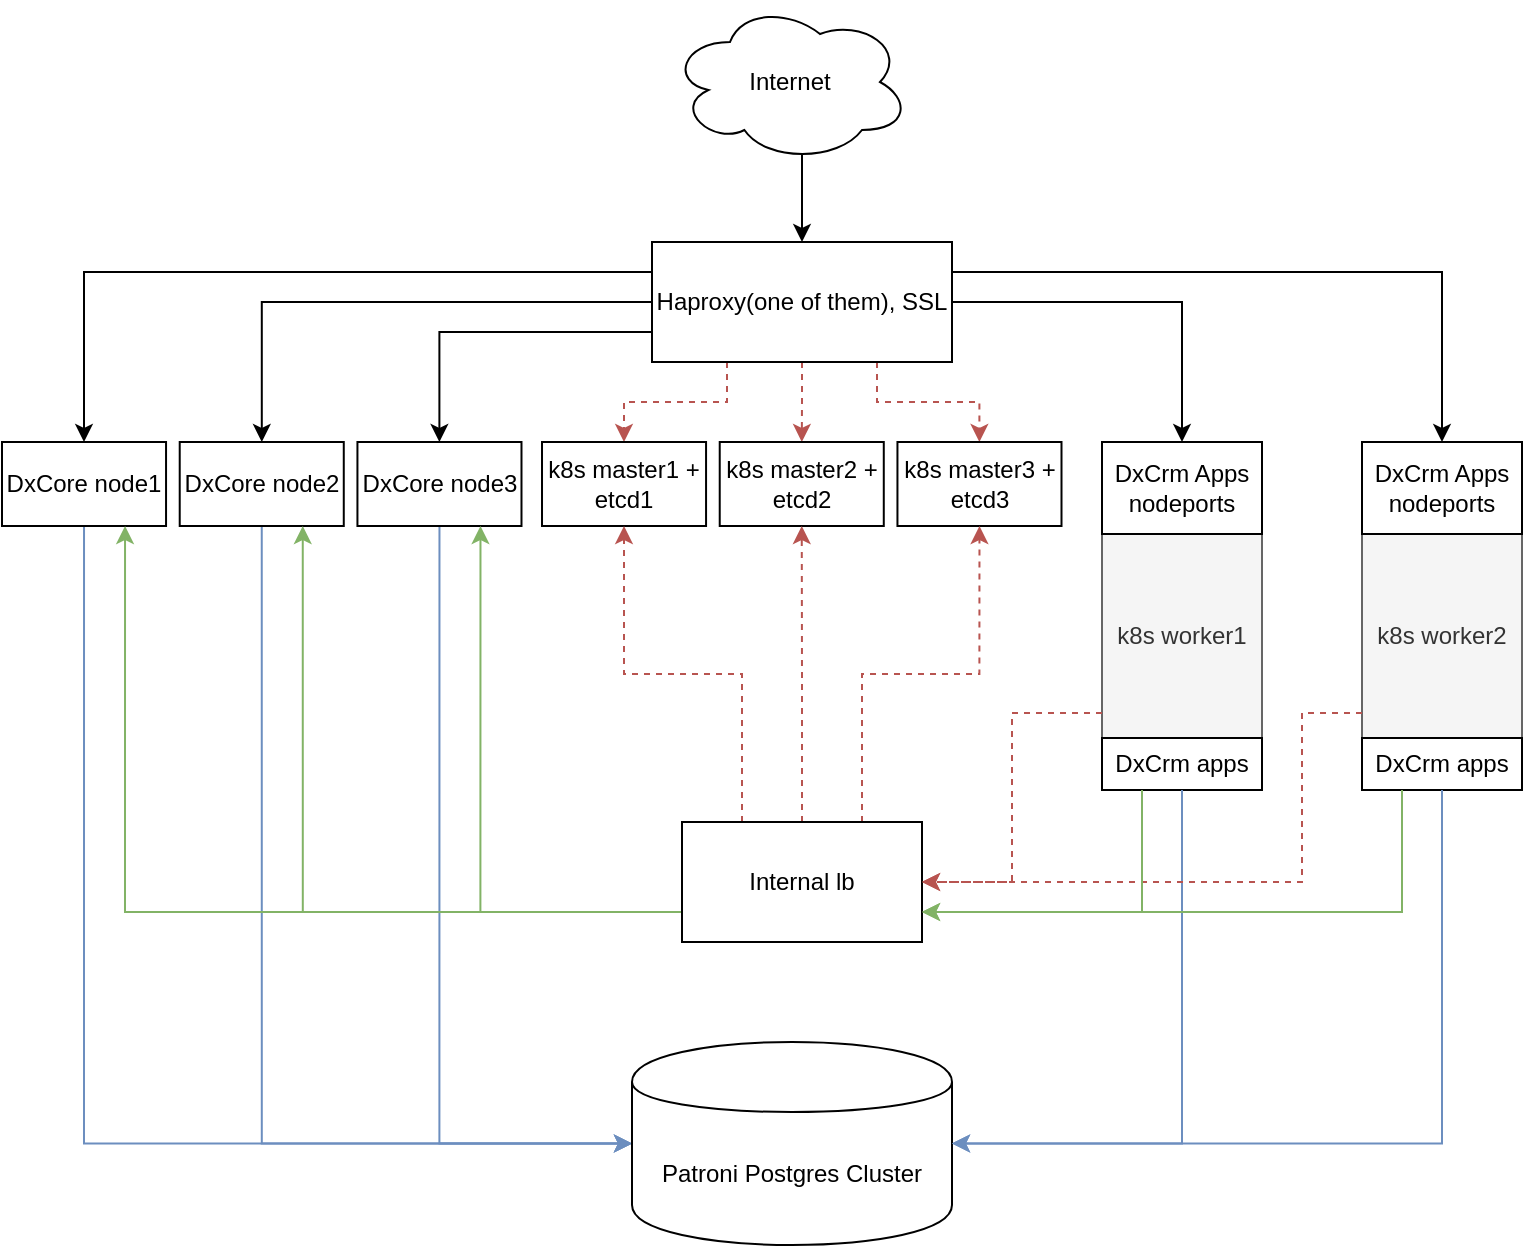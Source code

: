 <mxfile version="13.1.3" type="github"><diagram id="gpXZQzjekGS3WH-AGaMR" name="Page-1"><mxGraphModel dx="1251" dy="706" grid="1" gridSize="10" guides="1" tooltips="1" connect="1" arrows="1" fold="1" page="1" pageScale="1" pageWidth="827" pageHeight="1169" math="0" shadow="0"><root><mxCell id="0"/><mxCell id="1" parent="0"/><mxCell id="9lm15JStF0xUO2hvtiot-32" style="edgeStyle=orthogonalEdgeStyle;rounded=0;orthogonalLoop=1;jettySize=auto;html=1;exitX=0.55;exitY=0.95;exitDx=0;exitDy=0;exitPerimeter=0;" edge="1" parent="1" source="9lm15JStF0xUO2hvtiot-10" target="9lm15JStF0xUO2hvtiot-11"><mxGeometry relative="1" as="geometry"/></mxCell><mxCell id="9lm15JStF0xUO2hvtiot-10" value="Internet" style="ellipse;shape=cloud;whiteSpace=wrap;html=1;" vertex="1" parent="1"><mxGeometry x="354" y="30" width="120" height="80" as="geometry"/></mxCell><mxCell id="9lm15JStF0xUO2hvtiot-24" style="edgeStyle=orthogonalEdgeStyle;rounded=0;orthogonalLoop=1;jettySize=auto;html=1;exitX=1;exitY=0.5;exitDx=0;exitDy=0;" edge="1" parent="1" source="9lm15JStF0xUO2hvtiot-11" target="9lm15JStF0xUO2hvtiot-13"><mxGeometry relative="1" as="geometry"/></mxCell><mxCell id="9lm15JStF0xUO2hvtiot-31" style="edgeStyle=orthogonalEdgeStyle;rounded=0;orthogonalLoop=1;jettySize=auto;html=1;exitX=1;exitY=0.25;exitDx=0;exitDy=0;" edge="1" parent="1" source="9lm15JStF0xUO2hvtiot-11" target="9lm15JStF0xUO2hvtiot-27"><mxGeometry relative="1" as="geometry"/></mxCell><mxCell id="9lm15JStF0xUO2hvtiot-33" style="edgeStyle=orthogonalEdgeStyle;rounded=0;orthogonalLoop=1;jettySize=auto;html=1;exitX=0;exitY=0.25;exitDx=0;exitDy=0;" edge="1" parent="1" source="9lm15JStF0xUO2hvtiot-11" target="9lm15JStF0xUO2hvtiot-1"><mxGeometry relative="1" as="geometry"/></mxCell><mxCell id="9lm15JStF0xUO2hvtiot-34" style="edgeStyle=orthogonalEdgeStyle;rounded=0;orthogonalLoop=1;jettySize=auto;html=1;exitX=0;exitY=0.5;exitDx=0;exitDy=0;" edge="1" parent="1" source="9lm15JStF0xUO2hvtiot-11" target="9lm15JStF0xUO2hvtiot-2"><mxGeometry relative="1" as="geometry"/></mxCell><mxCell id="9lm15JStF0xUO2hvtiot-35" style="edgeStyle=orthogonalEdgeStyle;rounded=0;orthogonalLoop=1;jettySize=auto;html=1;exitX=0;exitY=0.75;exitDx=0;exitDy=0;" edge="1" parent="1" source="9lm15JStF0xUO2hvtiot-11" target="9lm15JStF0xUO2hvtiot-3"><mxGeometry relative="1" as="geometry"/></mxCell><mxCell id="9lm15JStF0xUO2hvtiot-38" style="edgeStyle=orthogonalEdgeStyle;rounded=0;orthogonalLoop=1;jettySize=auto;html=1;exitX=0.25;exitY=1;exitDx=0;exitDy=0;fillColor=#f8cecc;strokeColor=#b85450;dashed=1;" edge="1" parent="1" source="9lm15JStF0xUO2hvtiot-11" target="9lm15JStF0xUO2hvtiot-4"><mxGeometry relative="1" as="geometry"/></mxCell><mxCell id="9lm15JStF0xUO2hvtiot-39" style="edgeStyle=orthogonalEdgeStyle;rounded=0;orthogonalLoop=1;jettySize=auto;html=1;exitX=0.5;exitY=1;exitDx=0;exitDy=0;fillColor=#f8cecc;strokeColor=#b85450;dashed=1;" edge="1" parent="1" source="9lm15JStF0xUO2hvtiot-11" target="9lm15JStF0xUO2hvtiot-5"><mxGeometry relative="1" as="geometry"/></mxCell><mxCell id="9lm15JStF0xUO2hvtiot-40" style="edgeStyle=orthogonalEdgeStyle;rounded=0;orthogonalLoop=1;jettySize=auto;html=1;exitX=0.75;exitY=1;exitDx=0;exitDy=0;fillColor=#f8cecc;strokeColor=#b85450;dashed=1;" edge="1" parent="1" source="9lm15JStF0xUO2hvtiot-11" target="9lm15JStF0xUO2hvtiot-6"><mxGeometry relative="1" as="geometry"/></mxCell><mxCell id="9lm15JStF0xUO2hvtiot-11" value="Haproxy(one of them), SSL" style="rounded=0;whiteSpace=wrap;html=1;" vertex="1" parent="1"><mxGeometry x="345" y="150" width="150" height="60" as="geometry"/></mxCell><mxCell id="9lm15JStF0xUO2hvtiot-47" style="edgeStyle=orthogonalEdgeStyle;rounded=0;orthogonalLoop=1;jettySize=auto;html=1;exitX=0.5;exitY=1;exitDx=0;exitDy=0;entryX=0;entryY=0.5;entryDx=0;entryDy=0;fillColor=#dae8fc;strokeColor=#6c8ebf;" edge="1" parent="1" source="9lm15JStF0xUO2hvtiot-1" target="9lm15JStF0xUO2hvtiot-9"><mxGeometry relative="1" as="geometry"><Array as="points"><mxPoint x="61" y="601"/></Array></mxGeometry></mxCell><mxCell id="9lm15JStF0xUO2hvtiot-1" value="DxCore node1" style="rounded=0;whiteSpace=wrap;html=1;" vertex="1" parent="1"><mxGeometry x="20" y="250" width="82.025" height="42" as="geometry"/></mxCell><mxCell id="9lm15JStF0xUO2hvtiot-46" style="edgeStyle=orthogonalEdgeStyle;rounded=0;orthogonalLoop=1;jettySize=auto;html=1;exitX=0.5;exitY=1;exitDx=0;exitDy=0;entryX=0;entryY=0.5;entryDx=0;entryDy=0;fillColor=#dae8fc;strokeColor=#6c8ebf;" edge="1" parent="1" source="9lm15JStF0xUO2hvtiot-2" target="9lm15JStF0xUO2hvtiot-9"><mxGeometry relative="1" as="geometry"/></mxCell><mxCell id="9lm15JStF0xUO2hvtiot-2" value="DxCore node2" style="rounded=0;whiteSpace=wrap;html=1;" vertex="1" parent="1"><mxGeometry x="108.861" y="250" width="82.025" height="42" as="geometry"/></mxCell><mxCell id="9lm15JStF0xUO2hvtiot-45" style="edgeStyle=orthogonalEdgeStyle;rounded=0;orthogonalLoop=1;jettySize=auto;html=1;exitX=0.5;exitY=1;exitDx=0;exitDy=0;entryX=0;entryY=0.5;entryDx=0;entryDy=0;fillColor=#dae8fc;strokeColor=#6c8ebf;" edge="1" parent="1" source="9lm15JStF0xUO2hvtiot-3" target="9lm15JStF0xUO2hvtiot-9"><mxGeometry relative="1" as="geometry"><Array as="points"><mxPoint x="239" y="601"/></Array></mxGeometry></mxCell><mxCell id="9lm15JStF0xUO2hvtiot-3" value="DxCore node3" style="rounded=0;whiteSpace=wrap;html=1;" vertex="1" parent="1"><mxGeometry x="197.722" y="250" width="82.025" height="42" as="geometry"/></mxCell><mxCell id="9lm15JStF0xUO2hvtiot-4" value="k8s master1 + etcd1" style="rounded=0;whiteSpace=wrap;html=1;" vertex="1" parent="1"><mxGeometry x="290.003" y="250" width="82.025" height="42" as="geometry"/></mxCell><mxCell id="9lm15JStF0xUO2hvtiot-5" value="k8s master2 + etcd2" style="rounded=0;whiteSpace=wrap;html=1;" vertex="1" parent="1"><mxGeometry x="378.864" y="250" width="82.025" height="42" as="geometry"/></mxCell><mxCell id="9lm15JStF0xUO2hvtiot-6" value="k8s master3 + etcd3" style="rounded=0;whiteSpace=wrap;html=1;" vertex="1" parent="1"><mxGeometry x="467.725" y="250" width="82.025" height="42" as="geometry"/></mxCell><mxCell id="9lm15JStF0xUO2hvtiot-9" value="Patroni Postgres Cluster" style="shape=cylinder;whiteSpace=wrap;html=1;boundedLbl=1;backgroundOutline=1;" vertex="1" parent="1"><mxGeometry x="335" y="550" width="160" height="101.5" as="geometry"/></mxCell><mxCell id="9lm15JStF0xUO2hvtiot-18" style="edgeStyle=orthogonalEdgeStyle;rounded=0;orthogonalLoop=1;jettySize=auto;html=1;exitX=0.75;exitY=0;exitDx=0;exitDy=0;entryX=0.5;entryY=1;entryDx=0;entryDy=0;fillColor=#f8cecc;strokeColor=#b85450;dashed=1;" edge="1" parent="1" source="9lm15JStF0xUO2hvtiot-51" target="9lm15JStF0xUO2hvtiot-6"><mxGeometry relative="1" as="geometry"/></mxCell><mxCell id="9lm15JStF0xUO2hvtiot-21" style="edgeStyle=orthogonalEdgeStyle;rounded=0;orthogonalLoop=1;jettySize=auto;html=1;exitX=0.5;exitY=0;exitDx=0;exitDy=0;entryX=0.5;entryY=1;entryDx=0;entryDy=0;fillColor=#f8cecc;strokeColor=#b85450;dashed=1;" edge="1" parent="1" source="9lm15JStF0xUO2hvtiot-51" target="9lm15JStF0xUO2hvtiot-5"><mxGeometry relative="1" as="geometry"/></mxCell><mxCell id="9lm15JStF0xUO2hvtiot-22" style="edgeStyle=orthogonalEdgeStyle;rounded=0;orthogonalLoop=1;jettySize=auto;html=1;exitX=0.25;exitY=0;exitDx=0;exitDy=0;fillColor=#f8cecc;strokeColor=#b85450;dashed=1;" edge="1" parent="1" source="9lm15JStF0xUO2hvtiot-51" target="9lm15JStF0xUO2hvtiot-4"><mxGeometry relative="1" as="geometry"/></mxCell><mxCell id="9lm15JStF0xUO2hvtiot-23" value="" style="group" vertex="1" connectable="0" parent="1"><mxGeometry x="570" y="250" width="80" height="174" as="geometry"/></mxCell><mxCell id="9lm15JStF0xUO2hvtiot-7" value="k8s worker1" style="rounded=0;whiteSpace=wrap;html=1;fillColor=#f5f5f5;strokeColor=#666666;fontColor=#333333;" vertex="1" parent="9lm15JStF0xUO2hvtiot-23"><mxGeometry y="20" width="80" height="154" as="geometry"/></mxCell><mxCell id="9lm15JStF0xUO2hvtiot-13" value="DxCrm Apps nodeports" style="rounded=0;whiteSpace=wrap;html=1;" vertex="1" parent="9lm15JStF0xUO2hvtiot-23"><mxGeometry width="80" height="46" as="geometry"/></mxCell><mxCell id="9lm15JStF0xUO2hvtiot-15" value="DxCrm apps" style="rounded=0;whiteSpace=wrap;html=1;" vertex="1" parent="9lm15JStF0xUO2hvtiot-23"><mxGeometry y="148" width="80" height="26" as="geometry"/></mxCell><mxCell id="9lm15JStF0xUO2hvtiot-25" value="" style="group" vertex="1" connectable="0" parent="1"><mxGeometry x="700" y="250" width="80" height="174" as="geometry"/></mxCell><mxCell id="9lm15JStF0xUO2hvtiot-26" value="k8s worker2" style="rounded=0;whiteSpace=wrap;html=1;fillColor=#f5f5f5;strokeColor=#666666;fontColor=#333333;" vertex="1" parent="9lm15JStF0xUO2hvtiot-25"><mxGeometry y="20" width="80" height="154" as="geometry"/></mxCell><mxCell id="9lm15JStF0xUO2hvtiot-27" value="DxCrm Apps nodeports" style="rounded=0;whiteSpace=wrap;html=1;" vertex="1" parent="9lm15JStF0xUO2hvtiot-25"><mxGeometry width="80" height="46" as="geometry"/></mxCell><mxCell id="9lm15JStF0xUO2hvtiot-28" value="DxCrm apps" style="rounded=0;whiteSpace=wrap;html=1;" vertex="1" parent="9lm15JStF0xUO2hvtiot-25"><mxGeometry y="148" width="80" height="26" as="geometry"/></mxCell><mxCell id="9lm15JStF0xUO2hvtiot-43" style="edgeStyle=orthogonalEdgeStyle;rounded=0;orthogonalLoop=1;jettySize=auto;html=1;exitX=0.5;exitY=1;exitDx=0;exitDy=0;entryX=1;entryY=0.5;entryDx=0;entryDy=0;fillColor=#dae8fc;strokeColor=#6c8ebf;" edge="1" parent="1" source="9lm15JStF0xUO2hvtiot-28" target="9lm15JStF0xUO2hvtiot-9"><mxGeometry relative="1" as="geometry"/></mxCell><mxCell id="9lm15JStF0xUO2hvtiot-44" style="edgeStyle=orthogonalEdgeStyle;rounded=0;orthogonalLoop=1;jettySize=auto;html=1;exitX=0.5;exitY=1;exitDx=0;exitDy=0;entryX=1;entryY=0.5;entryDx=0;entryDy=0;fillColor=#dae8fc;strokeColor=#6c8ebf;" edge="1" parent="1" source="9lm15JStF0xUO2hvtiot-15" target="9lm15JStF0xUO2hvtiot-9"><mxGeometry relative="1" as="geometry"/></mxCell><mxCell id="9lm15JStF0xUO2hvtiot-56" style="edgeStyle=orthogonalEdgeStyle;rounded=0;orthogonalLoop=1;jettySize=auto;html=1;exitX=0;exitY=0.75;exitDx=0;exitDy=0;entryX=0.75;entryY=1;entryDx=0;entryDy=0;fillColor=#d5e8d4;strokeColor=#82b366;" edge="1" parent="1" source="9lm15JStF0xUO2hvtiot-51" target="9lm15JStF0xUO2hvtiot-3"><mxGeometry relative="1" as="geometry"/></mxCell><mxCell id="9lm15JStF0xUO2hvtiot-57" style="edgeStyle=orthogonalEdgeStyle;rounded=0;orthogonalLoop=1;jettySize=auto;html=1;exitX=0;exitY=0.75;exitDx=0;exitDy=0;entryX=0.75;entryY=1;entryDx=0;entryDy=0;fillColor=#d5e8d4;strokeColor=#82b366;" edge="1" parent="1" source="9lm15JStF0xUO2hvtiot-51" target="9lm15JStF0xUO2hvtiot-2"><mxGeometry relative="1" as="geometry"/></mxCell><mxCell id="9lm15JStF0xUO2hvtiot-58" style="edgeStyle=orthogonalEdgeStyle;rounded=0;orthogonalLoop=1;jettySize=auto;html=1;exitX=0;exitY=0.75;exitDx=0;exitDy=0;entryX=0.75;entryY=1;entryDx=0;entryDy=0;fillColor=#d5e8d4;strokeColor=#82b366;" edge="1" parent="1" source="9lm15JStF0xUO2hvtiot-51" target="9lm15JStF0xUO2hvtiot-1"><mxGeometry relative="1" as="geometry"/></mxCell><mxCell id="9lm15JStF0xUO2hvtiot-51" value="Internal lb" style="rounded=0;whiteSpace=wrap;html=1;" vertex="1" parent="1"><mxGeometry x="360" y="440" width="120" height="60" as="geometry"/></mxCell><mxCell id="9lm15JStF0xUO2hvtiot-52" style="edgeStyle=orthogonalEdgeStyle;rounded=0;orthogonalLoop=1;jettySize=auto;html=1;exitX=0;exitY=0.75;exitDx=0;exitDy=0;entryX=1;entryY=0.5;entryDx=0;entryDy=0;fillColor=#f8cecc;strokeColor=#b85450;dashed=1;" edge="1" parent="1" source="9lm15JStF0xUO2hvtiot-7" target="9lm15JStF0xUO2hvtiot-51"><mxGeometry relative="1" as="geometry"/></mxCell><mxCell id="9lm15JStF0xUO2hvtiot-53" style="edgeStyle=orthogonalEdgeStyle;rounded=0;orthogonalLoop=1;jettySize=auto;html=1;exitX=0;exitY=0.75;exitDx=0;exitDy=0;entryX=1;entryY=0.5;entryDx=0;entryDy=0;dashed=1;fillColor=#f8cecc;strokeColor=#b85450;" edge="1" parent="1" source="9lm15JStF0xUO2hvtiot-26" target="9lm15JStF0xUO2hvtiot-51"><mxGeometry relative="1" as="geometry"><Array as="points"><mxPoint x="670" y="386"/><mxPoint x="670" y="470"/></Array></mxGeometry></mxCell><mxCell id="9lm15JStF0xUO2hvtiot-54" style="edgeStyle=orthogonalEdgeStyle;rounded=0;orthogonalLoop=1;jettySize=auto;html=1;exitX=0.25;exitY=1;exitDx=0;exitDy=0;entryX=1;entryY=0.75;entryDx=0;entryDy=0;fillColor=#d5e8d4;strokeColor=#82b366;" edge="1" parent="1" source="9lm15JStF0xUO2hvtiot-15" target="9lm15JStF0xUO2hvtiot-51"><mxGeometry relative="1" as="geometry"/></mxCell><mxCell id="9lm15JStF0xUO2hvtiot-55" style="edgeStyle=orthogonalEdgeStyle;rounded=0;orthogonalLoop=1;jettySize=auto;html=1;exitX=0.25;exitY=1;exitDx=0;exitDy=0;entryX=1;entryY=0.75;entryDx=0;entryDy=0;fillColor=#d5e8d4;strokeColor=#82b366;" edge="1" parent="1" source="9lm15JStF0xUO2hvtiot-28" target="9lm15JStF0xUO2hvtiot-51"><mxGeometry relative="1" as="geometry"/></mxCell></root></mxGraphModel></diagram></mxfile>